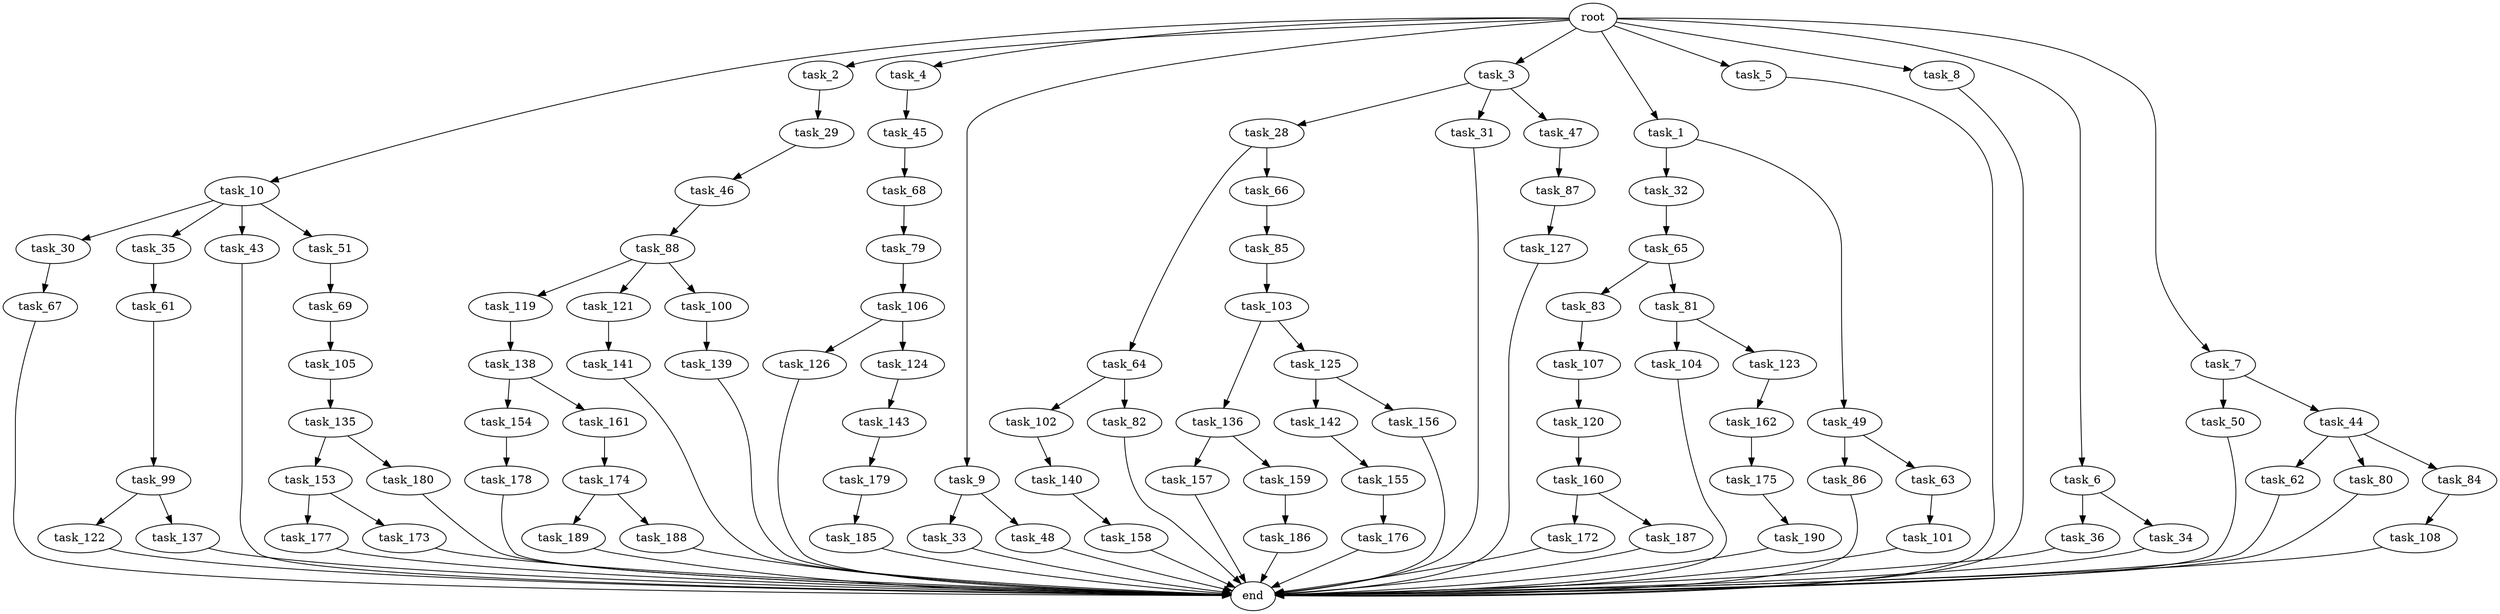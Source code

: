 digraph G {
  task_102 [size="1099511627.776000"];
  task_65 [size="1717986918.400000"];
  task_176 [size="841813590.016000"];
  task_142 [size="1717986918.400000"];
  task_156 [size="1717986918.400000"];
  task_162 [size="274877906.944000"];
  task_158 [size="841813590.016000"];
  task_105 [size="429496729.600000"];
  task_119 [size="274877906.944000"];
  task_45 [size="1391569403.904000"];
  task_46 [size="618475290.624000"];
  task_179 [size="429496729.600000"];
  task_36 [size="1717986918.400000"];
  task_135 [size="618475290.624000"];
  task_82 [size="1099511627.776000"];
  task_10 [size="2.048000"];
  task_139 [size="68719476.736000"];
  task_28 [size="1717986918.400000"];
  task_50 [size="1099511627.776000"];
  task_62 [size="618475290.624000"];
  task_153 [size="1717986918.400000"];
  task_136 [size="68719476.736000"];
  task_157 [size="429496729.600000"];
  task_155 [size="618475290.624000"];
  task_121 [size="274877906.944000"];
  task_140 [size="1099511627.776000"];
  task_190 [size="1099511627.776000"];
  task_122 [size="274877906.944000"];
  task_126 [size="154618822.656000"];
  task_159 [size="429496729.600000"];
  task_2 [size="2.048000"];
  task_67 [size="1391569403.904000"];
  task_186 [size="841813590.016000"];
  task_30 [size="841813590.016000"];
  task_31 [size="1717986918.400000"];
  task_177 [size="154618822.656000"];
  task_160 [size="274877906.944000"];
  task_104 [size="618475290.624000"];
  task_33 [size="618475290.624000"];
  task_4 [size="2.048000"];
  task_48 [size="618475290.624000"];
  task_141 [size="1391569403.904000"];
  task_85 [size="154618822.656000"];
  task_80 [size="618475290.624000"];
  task_35 [size="841813590.016000"];
  task_100 [size="274877906.944000"];
  task_138 [size="841813590.016000"];
  task_173 [size="154618822.656000"];
  task_154 [size="429496729.600000"];
  task_172 [size="68719476.736000"];
  task_106 [size="1099511627.776000"];
  task_34 [size="1717986918.400000"];
  task_9 [size="2.048000"];
  task_32 [size="841813590.016000"];
  task_143 [size="1717986918.400000"];
  task_3 [size="2.048000"];
  task_174 [size="68719476.736000"];
  task_86 [size="1391569403.904000"];
  task_189 [size="841813590.016000"];
  task_101 [size="274877906.944000"];
  task_1 [size="2.048000"];
  task_107 [size="429496729.600000"];
  task_99 [size="841813590.016000"];
  task_69 [size="618475290.624000"];
  task_44 [size="1099511627.776000"];
  task_5 [size="2.048000"];
  task_108 [size="68719476.736000"];
  task_88 [size="154618822.656000"];
  end [size="0.000000"];
  task_8 [size="2.048000"];
  task_87 [size="618475290.624000"];
  task_64 [size="841813590.016000"];
  task_83 [size="1717986918.400000"];
  task_63 [size="1391569403.904000"];
  task_84 [size="618475290.624000"];
  task_127 [size="154618822.656000"];
  task_29 [size="68719476.736000"];
  task_120 [size="618475290.624000"];
  task_79 [size="154618822.656000"];
  task_178 [size="841813590.016000"];
  root [size="0.000000"];
  task_187 [size="68719476.736000"];
  task_47 [size="1717986918.400000"];
  task_123 [size="618475290.624000"];
  task_180 [size="1717986918.400000"];
  task_6 [size="2.048000"];
  task_7 [size="2.048000"];
  task_185 [size="154618822.656000"];
  task_43 [size="841813590.016000"];
  task_61 [size="68719476.736000"];
  task_175 [size="154618822.656000"];
  task_188 [size="841813590.016000"];
  task_49 [size="841813590.016000"];
  task_81 [size="1717986918.400000"];
  task_161 [size="429496729.600000"];
  task_51 [size="841813590.016000"];
  task_125 [size="68719476.736000"];
  task_124 [size="154618822.656000"];
  task_137 [size="274877906.944000"];
  task_68 [size="429496729.600000"];
  task_66 [size="841813590.016000"];
  task_103 [size="1717986918.400000"];

  task_102 -> task_140 [size="536870912.000000"];
  task_65 -> task_83 [size="838860800.000000"];
  task_65 -> task_81 [size="838860800.000000"];
  task_176 -> end [size="1.000000"];
  task_142 -> task_155 [size="301989888.000000"];
  task_156 -> end [size="1.000000"];
  task_162 -> task_175 [size="75497472.000000"];
  task_158 -> end [size="1.000000"];
  task_105 -> task_135 [size="301989888.000000"];
  task_119 -> task_138 [size="411041792.000000"];
  task_45 -> task_68 [size="209715200.000000"];
  task_46 -> task_88 [size="75497472.000000"];
  task_179 -> task_185 [size="75497472.000000"];
  task_36 -> end [size="1.000000"];
  task_135 -> task_180 [size="838860800.000000"];
  task_135 -> task_153 [size="838860800.000000"];
  task_82 -> end [size="1.000000"];
  task_10 -> task_43 [size="411041792.000000"];
  task_10 -> task_30 [size="411041792.000000"];
  task_10 -> task_35 [size="411041792.000000"];
  task_10 -> task_51 [size="411041792.000000"];
  task_139 -> end [size="1.000000"];
  task_28 -> task_66 [size="411041792.000000"];
  task_28 -> task_64 [size="411041792.000000"];
  task_50 -> end [size="1.000000"];
  task_62 -> end [size="1.000000"];
  task_153 -> task_173 [size="75497472.000000"];
  task_153 -> task_177 [size="75497472.000000"];
  task_136 -> task_157 [size="209715200.000000"];
  task_136 -> task_159 [size="209715200.000000"];
  task_157 -> end [size="1.000000"];
  task_155 -> task_176 [size="411041792.000000"];
  task_121 -> task_141 [size="679477248.000000"];
  task_140 -> task_158 [size="411041792.000000"];
  task_190 -> end [size="1.000000"];
  task_122 -> end [size="1.000000"];
  task_126 -> end [size="1.000000"];
  task_159 -> task_186 [size="411041792.000000"];
  task_2 -> task_29 [size="33554432.000000"];
  task_67 -> end [size="1.000000"];
  task_186 -> end [size="1.000000"];
  task_30 -> task_67 [size="679477248.000000"];
  task_31 -> end [size="1.000000"];
  task_177 -> end [size="1.000000"];
  task_160 -> task_172 [size="33554432.000000"];
  task_160 -> task_187 [size="33554432.000000"];
  task_104 -> end [size="1.000000"];
  task_33 -> end [size="1.000000"];
  task_4 -> task_45 [size="679477248.000000"];
  task_48 -> end [size="1.000000"];
  task_141 -> end [size="1.000000"];
  task_85 -> task_103 [size="838860800.000000"];
  task_80 -> end [size="1.000000"];
  task_35 -> task_61 [size="33554432.000000"];
  task_100 -> task_139 [size="33554432.000000"];
  task_138 -> task_161 [size="209715200.000000"];
  task_138 -> task_154 [size="209715200.000000"];
  task_173 -> end [size="1.000000"];
  task_154 -> task_178 [size="411041792.000000"];
  task_172 -> end [size="1.000000"];
  task_106 -> task_124 [size="75497472.000000"];
  task_106 -> task_126 [size="75497472.000000"];
  task_34 -> end [size="1.000000"];
  task_9 -> task_48 [size="301989888.000000"];
  task_9 -> task_33 [size="301989888.000000"];
  task_32 -> task_65 [size="838860800.000000"];
  task_143 -> task_179 [size="209715200.000000"];
  task_3 -> task_28 [size="838860800.000000"];
  task_3 -> task_31 [size="838860800.000000"];
  task_3 -> task_47 [size="838860800.000000"];
  task_174 -> task_189 [size="411041792.000000"];
  task_174 -> task_188 [size="411041792.000000"];
  task_86 -> end [size="1.000000"];
  task_189 -> end [size="1.000000"];
  task_101 -> end [size="1.000000"];
  task_1 -> task_49 [size="411041792.000000"];
  task_1 -> task_32 [size="411041792.000000"];
  task_107 -> task_120 [size="301989888.000000"];
  task_99 -> task_122 [size="134217728.000000"];
  task_99 -> task_137 [size="134217728.000000"];
  task_69 -> task_105 [size="209715200.000000"];
  task_44 -> task_80 [size="301989888.000000"];
  task_44 -> task_62 [size="301989888.000000"];
  task_44 -> task_84 [size="301989888.000000"];
  task_5 -> end [size="1.000000"];
  task_108 -> end [size="1.000000"];
  task_88 -> task_100 [size="134217728.000000"];
  task_88 -> task_119 [size="134217728.000000"];
  task_88 -> task_121 [size="134217728.000000"];
  task_8 -> end [size="1.000000"];
  task_87 -> task_127 [size="75497472.000000"];
  task_64 -> task_82 [size="536870912.000000"];
  task_64 -> task_102 [size="536870912.000000"];
  task_83 -> task_107 [size="209715200.000000"];
  task_63 -> task_101 [size="134217728.000000"];
  task_84 -> task_108 [size="33554432.000000"];
  task_127 -> end [size="1.000000"];
  task_29 -> task_46 [size="301989888.000000"];
  task_120 -> task_160 [size="134217728.000000"];
  task_79 -> task_106 [size="536870912.000000"];
  task_178 -> end [size="1.000000"];
  root -> task_2 [size="1.000000"];
  root -> task_6 [size="1.000000"];
  root -> task_4 [size="1.000000"];
  root -> task_5 [size="1.000000"];
  root -> task_10 [size="1.000000"];
  root -> task_3 [size="1.000000"];
  root -> task_9 [size="1.000000"];
  root -> task_8 [size="1.000000"];
  root -> task_7 [size="1.000000"];
  root -> task_1 [size="1.000000"];
  task_187 -> end [size="1.000000"];
  task_47 -> task_87 [size="301989888.000000"];
  task_123 -> task_162 [size="134217728.000000"];
  task_180 -> end [size="1.000000"];
  task_6 -> task_36 [size="838860800.000000"];
  task_6 -> task_34 [size="838860800.000000"];
  task_7 -> task_50 [size="536870912.000000"];
  task_7 -> task_44 [size="536870912.000000"];
  task_185 -> end [size="1.000000"];
  task_43 -> end [size="1.000000"];
  task_61 -> task_99 [size="411041792.000000"];
  task_175 -> task_190 [size="536870912.000000"];
  task_188 -> end [size="1.000000"];
  task_49 -> task_86 [size="679477248.000000"];
  task_49 -> task_63 [size="679477248.000000"];
  task_81 -> task_104 [size="301989888.000000"];
  task_81 -> task_123 [size="301989888.000000"];
  task_161 -> task_174 [size="33554432.000000"];
  task_51 -> task_69 [size="301989888.000000"];
  task_125 -> task_156 [size="838860800.000000"];
  task_125 -> task_142 [size="838860800.000000"];
  task_124 -> task_143 [size="838860800.000000"];
  task_137 -> end [size="1.000000"];
  task_68 -> task_79 [size="75497472.000000"];
  task_66 -> task_85 [size="75497472.000000"];
  task_103 -> task_136 [size="33554432.000000"];
  task_103 -> task_125 [size="33554432.000000"];
}
